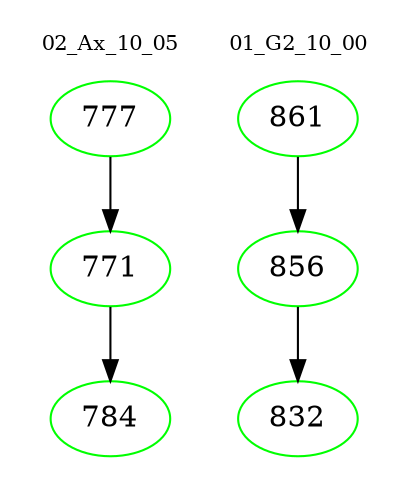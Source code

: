 digraph{
subgraph cluster_0 {
color = white
label = "02_Ax_10_05";
fontsize=10;
T0_777 [label="777", color="green"]
T0_777 -> T0_771 [color="black"]
T0_771 [label="771", color="green"]
T0_771 -> T0_784 [color="black"]
T0_784 [label="784", color="green"]
}
subgraph cluster_1 {
color = white
label = "01_G2_10_00";
fontsize=10;
T1_861 [label="861", color="green"]
T1_861 -> T1_856 [color="black"]
T1_856 [label="856", color="green"]
T1_856 -> T1_832 [color="black"]
T1_832 [label="832", color="green"]
}
}
